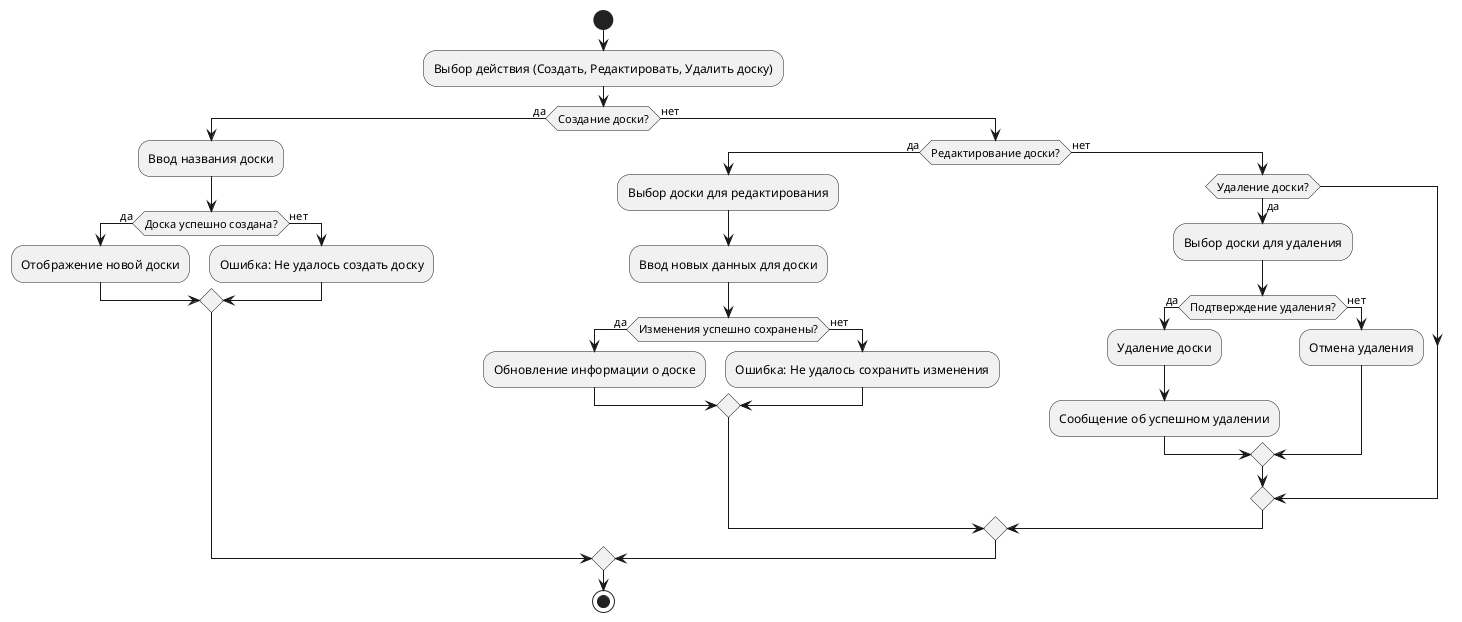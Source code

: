 @startuml BoardAD
start

:Выбор действия (Создать, Редактировать, Удалить доску);

if (Создание доски?) then (да)
    :Ввод названия доски;
    if (Доска успешно создана?) then (да)
        :Отображение новой доски;
    else (нет)
        :Ошибка: Не удалось создать доску;
    endif
else (нет)
    if (Редактирование доски?) then (да)
        :Выбор доски для редактирования;
        :Ввод новых данных для доски;
        if (Изменения успешно сохранены?) then (да)
            :Обновление информации о доске;
        else (нет)
            :Ошибка: Не удалось сохранить изменения;
        endif
    else (нет)
        if (Удаление доски?) then (да)
            :Выбор доски для удаления;
            if (Подтверждение удаления?) then (да)
                :Удаление доски;
                :Сообщение об успешном удалении;
            else (нет)
                :Отмена удаления;
            endif
        endif
    endif
endif

stop
@enduml
